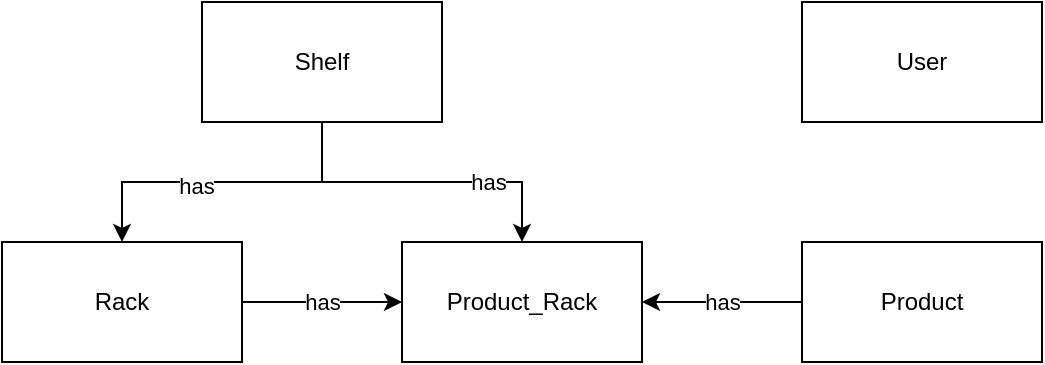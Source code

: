 <mxfile version="15.7.3" type="device"><diagram id="R2lEEEUBdFMjLlhIrx00" name="Page-1"><mxGraphModel dx="1106" dy="880" grid="1" gridSize="10" guides="1" tooltips="1" connect="1" arrows="1" fold="1" page="1" pageScale="1" pageWidth="850" pageHeight="1100" math="0" shadow="0" extFonts="Permanent Marker^https://fonts.googleapis.com/css?family=Permanent+Marker"><root><mxCell id="0"/><mxCell id="1" parent="0"/><mxCell id="P80IqQ6lysBICIGwSShH-1" value="User" style="rounded=0;whiteSpace=wrap;html=1;" vertex="1" parent="1"><mxGeometry x="440" y="20" width="120" height="60" as="geometry"/></mxCell><mxCell id="P80IqQ6lysBICIGwSShH-7" style="edgeStyle=orthogonalEdgeStyle;rounded=0;orthogonalLoop=1;jettySize=auto;html=1;exitX=0.5;exitY=1;exitDx=0;exitDy=0;entryX=0.5;entryY=0;entryDx=0;entryDy=0;" edge="1" parent="1" source="P80IqQ6lysBICIGwSShH-2" target="P80IqQ6lysBICIGwSShH-3"><mxGeometry relative="1" as="geometry"/></mxCell><mxCell id="P80IqQ6lysBICIGwSShH-10" value="has" style="edgeLabel;html=1;align=center;verticalAlign=middle;resizable=0;points=[];" vertex="1" connectable="0" parent="P80IqQ6lysBICIGwSShH-7"><mxGeometry x="0.163" y="2" relative="1" as="geometry"><mxPoint as="offset"/></mxGeometry></mxCell><mxCell id="P80IqQ6lysBICIGwSShH-8" style="edgeStyle=orthogonalEdgeStyle;rounded=0;orthogonalLoop=1;jettySize=auto;html=1;exitX=0.5;exitY=1;exitDx=0;exitDy=0;entryX=0.5;entryY=0;entryDx=0;entryDy=0;" edge="1" parent="1" source="P80IqQ6lysBICIGwSShH-2" target="P80IqQ6lysBICIGwSShH-4"><mxGeometry relative="1" as="geometry"/></mxCell><mxCell id="P80IqQ6lysBICIGwSShH-9" value="has" style="edgeLabel;html=1;align=center;verticalAlign=middle;resizable=0;points=[];" vertex="1" connectable="0" parent="P80IqQ6lysBICIGwSShH-8"><mxGeometry x="0.412" relative="1" as="geometry"><mxPoint as="offset"/></mxGeometry></mxCell><mxCell id="P80IqQ6lysBICIGwSShH-2" value="Shelf" style="rounded=0;whiteSpace=wrap;html=1;" vertex="1" parent="1"><mxGeometry x="140" y="20" width="120" height="60" as="geometry"/></mxCell><mxCell id="P80IqQ6lysBICIGwSShH-11" value="has" style="edgeStyle=orthogonalEdgeStyle;rounded=0;orthogonalLoop=1;jettySize=auto;html=1;exitX=1;exitY=0.5;exitDx=0;exitDy=0;" edge="1" parent="1" source="P80IqQ6lysBICIGwSShH-3" target="P80IqQ6lysBICIGwSShH-4"><mxGeometry relative="1" as="geometry"/></mxCell><mxCell id="P80IqQ6lysBICIGwSShH-3" value="Rack" style="rounded=0;whiteSpace=wrap;html=1;" vertex="1" parent="1"><mxGeometry x="40" y="140" width="120" height="60" as="geometry"/></mxCell><mxCell id="P80IqQ6lysBICIGwSShH-4" value="Product_Rack" style="rounded=0;whiteSpace=wrap;html=1;" vertex="1" parent="1"><mxGeometry x="240" y="140" width="120" height="60" as="geometry"/></mxCell><mxCell id="P80IqQ6lysBICIGwSShH-12" value="has" style="edgeStyle=orthogonalEdgeStyle;rounded=0;orthogonalLoop=1;jettySize=auto;html=1;exitX=0;exitY=0.5;exitDx=0;exitDy=0;entryX=1;entryY=0.5;entryDx=0;entryDy=0;" edge="1" parent="1" source="P80IqQ6lysBICIGwSShH-5" target="P80IqQ6lysBICIGwSShH-4"><mxGeometry relative="1" as="geometry"/></mxCell><mxCell id="P80IqQ6lysBICIGwSShH-5" value="Product" style="rounded=0;whiteSpace=wrap;html=1;" vertex="1" parent="1"><mxGeometry x="440" y="140" width="120" height="60" as="geometry"/></mxCell></root></mxGraphModel></diagram></mxfile>